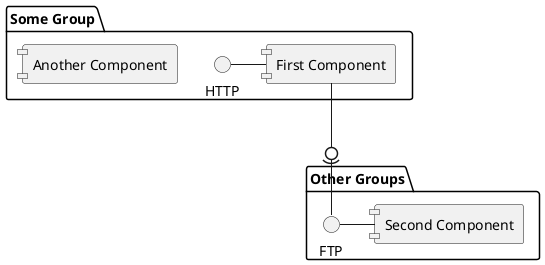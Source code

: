 @startuml
skinparam componentStyle uml1

package "Some Group" {
HTTP - [First Component]
[Another Component]
}

package "Other Groups" {
FTP - [Second Component]

[First Component] --0)- FTP
}


@enduml